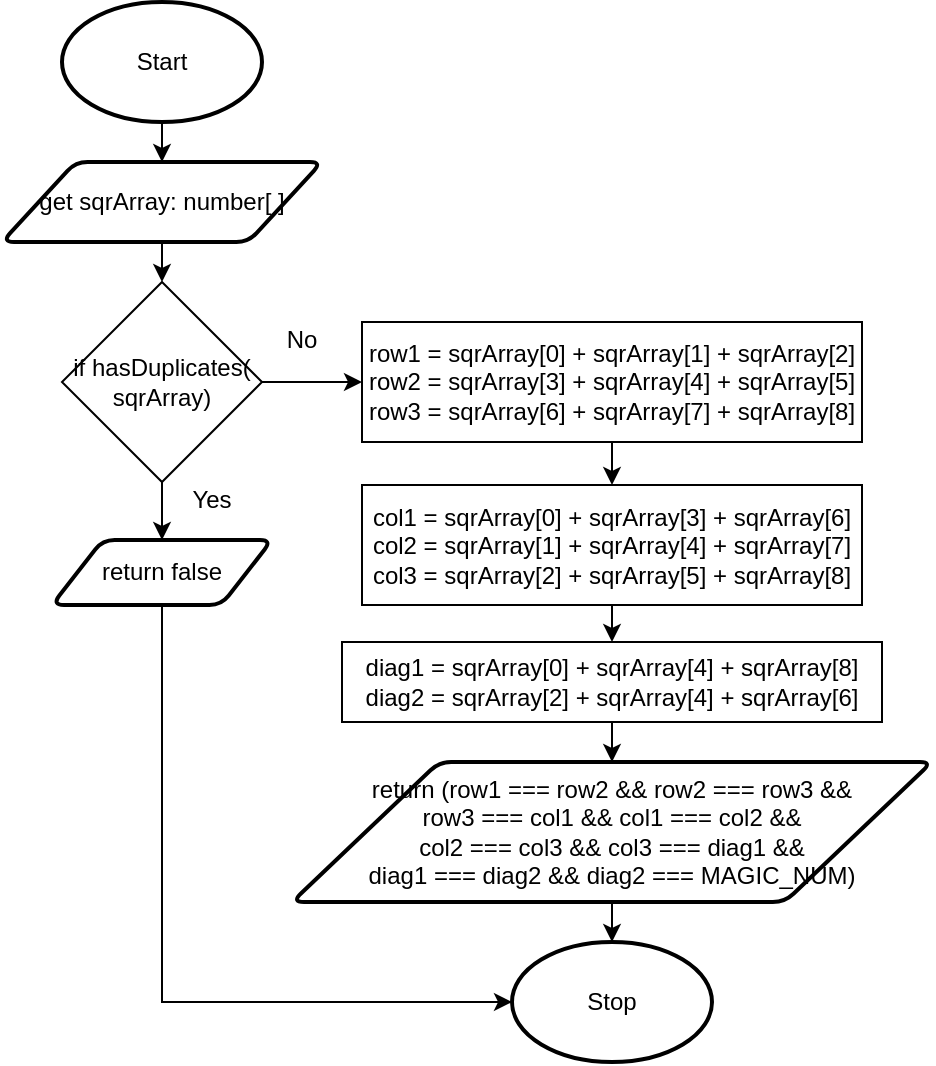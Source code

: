 <mxfile>
    <diagram id="q7JZCSy0gCoaakLFXjkL" name="Page-1">
        <mxGraphModel dx="1074" dy="709" grid="1" gridSize="10" guides="1" tooltips="1" connect="1" arrows="1" fold="1" page="1" pageScale="1" pageWidth="827" pageHeight="1169" math="0" shadow="0">
            <root>
                <mxCell id="0"/>
                <mxCell id="1" parent="0"/>
                <mxCell id="18" style="edgeStyle=none;html=1;exitX=0.5;exitY=1;exitDx=0;exitDy=0;exitPerimeter=0;entryX=0.5;entryY=0;entryDx=0;entryDy=0;" parent="1" source="19" target="21" edge="1">
                    <mxGeometry relative="1" as="geometry"/>
                </mxCell>
                <mxCell id="19" value="Start" style="strokeWidth=2;html=1;shape=mxgraph.flowchart.start_1;whiteSpace=wrap;" parent="1" vertex="1">
                    <mxGeometry x="130" y="40" width="100" height="60" as="geometry"/>
                </mxCell>
                <mxCell id="115" style="edgeStyle=none;html=1;exitX=0.5;exitY=1;exitDx=0;exitDy=0;entryX=0.5;entryY=0;entryDx=0;entryDy=0;" parent="1" source="21" target="114" edge="1">
                    <mxGeometry relative="1" as="geometry"/>
                </mxCell>
                <mxCell id="21" value="get sqrArray: number[ ]" style="shape=parallelogram;html=1;strokeWidth=2;perimeter=parallelogramPerimeter;whiteSpace=wrap;rounded=1;arcSize=12;size=0.23;" parent="1" vertex="1">
                    <mxGeometry x="100" y="120" width="160" height="40" as="geometry"/>
                </mxCell>
                <mxCell id="22" value="Stop" style="strokeWidth=2;html=1;shape=mxgraph.flowchart.start_1;whiteSpace=wrap;" parent="1" vertex="1">
                    <mxGeometry x="355" y="510" width="100" height="60" as="geometry"/>
                </mxCell>
                <mxCell id="130" style="edgeStyle=none;html=1;exitX=0.5;exitY=1;exitDx=0;exitDy=0;entryX=0.5;entryY=0;entryDx=0;entryDy=0;" parent="1" source="98" target="129" edge="1">
                    <mxGeometry relative="1" as="geometry"/>
                </mxCell>
                <mxCell id="98" value="&lt;span&gt;row1 = sqrArray[0] + sqrArray[1] + sqrArray[2]&lt;br&gt;row2 = sqrArray[3] + sqrArray[4] + sqrArray[5]&lt;br&gt;row3 = sqrArray[6] + sqrArray[7] + sqrArray[8]&lt;br&gt;&lt;/span&gt;" style="rounded=0;whiteSpace=wrap;html=1;" parent="1" vertex="1">
                    <mxGeometry x="280" y="200" width="250" height="60" as="geometry"/>
                </mxCell>
                <mxCell id="119" style="edgeStyle=none;html=1;exitX=1;exitY=0.5;exitDx=0;exitDy=0;entryX=0;entryY=0.5;entryDx=0;entryDy=0;" parent="1" source="114" target="98" edge="1">
                    <mxGeometry relative="1" as="geometry">
                        <mxPoint x="280" y="209" as="targetPoint"/>
                    </mxGeometry>
                </mxCell>
                <mxCell id="121" style="edgeStyle=none;html=1;exitX=0.5;exitY=1;exitDx=0;exitDy=0;entryX=0.5;entryY=0;entryDx=0;entryDy=0;" parent="1" source="114" target="120" edge="1">
                    <mxGeometry relative="1" as="geometry"/>
                </mxCell>
                <mxCell id="114" value="if hasDuplicates(&lt;br&gt;sqrArray)" style="rhombus;whiteSpace=wrap;html=1;" parent="1" vertex="1">
                    <mxGeometry x="130" y="180" width="100" height="100" as="geometry"/>
                </mxCell>
                <mxCell id="116" value="Yes" style="text;html=1;strokeColor=none;fillColor=none;align=center;verticalAlign=middle;whiteSpace=wrap;rounded=0;" parent="1" vertex="1">
                    <mxGeometry x="190" y="278.5" width="30" height="20" as="geometry"/>
                </mxCell>
                <mxCell id="117" value="No" style="text;html=1;strokeColor=none;fillColor=none;align=center;verticalAlign=middle;whiteSpace=wrap;rounded=0;" parent="1" vertex="1">
                    <mxGeometry x="240" y="199" width="20" height="20" as="geometry"/>
                </mxCell>
                <mxCell id="136" style="edgeStyle=none;html=1;exitX=0.5;exitY=1;exitDx=0;exitDy=0;entryX=0;entryY=0.5;entryDx=0;entryDy=0;entryPerimeter=0;rounded=0;" parent="1" source="120" target="22" edge="1">
                    <mxGeometry relative="1" as="geometry">
                        <Array as="points">
                            <mxPoint x="180" y="540"/>
                        </Array>
                    </mxGeometry>
                </mxCell>
                <mxCell id="120" value="return false" style="shape=parallelogram;html=1;strokeWidth=2;perimeter=parallelogramPerimeter;whiteSpace=wrap;rounded=1;arcSize=12;size=0.23;" parent="1" vertex="1">
                    <mxGeometry x="125" y="309" width="110" height="32.5" as="geometry"/>
                </mxCell>
                <mxCell id="132" style="edgeStyle=none;html=1;exitX=0.5;exitY=1;exitDx=0;exitDy=0;entryX=0.5;entryY=0;entryDx=0;entryDy=0;" parent="1" source="129" target="131" edge="1">
                    <mxGeometry relative="1" as="geometry"/>
                </mxCell>
                <mxCell id="129" value="&lt;span&gt;&lt;div&gt;col1 = sqrArray[0] + sqrArray[3] + sqrArray[6]&lt;/div&gt;&lt;div&gt;&lt;span&gt;col2 = sqrArray[1] + sqrArray[4] + sqrArray[7]&lt;/span&gt;&lt;/div&gt;&lt;div&gt;&lt;span&gt;col3 = sqrArray[2] + sqrArray[5] + sqrArray[8]&lt;/span&gt;&lt;/div&gt;&lt;/span&gt;" style="rounded=0;whiteSpace=wrap;html=1;" parent="1" vertex="1">
                    <mxGeometry x="280" y="281.5" width="250" height="60" as="geometry"/>
                </mxCell>
                <mxCell id="134" style="edgeStyle=none;html=1;exitX=0.5;exitY=1;exitDx=0;exitDy=0;entryX=0.5;entryY=0;entryDx=0;entryDy=0;" parent="1" source="131" target="133" edge="1">
                    <mxGeometry relative="1" as="geometry"/>
                </mxCell>
                <mxCell id="131" value="&lt;span&gt;diag1 = sqrArray[0] + sqrArray[4] + sqrArray[8]&lt;br&gt;diag2 = sqrArray[2] + sqrArray[4] + sqrArray[6]&lt;br&gt;&lt;/span&gt;" style="rounded=0;whiteSpace=wrap;html=1;" parent="1" vertex="1">
                    <mxGeometry x="270" y="360" width="270" height="40" as="geometry"/>
                </mxCell>
                <mxCell id="135" style="edgeStyle=none;html=1;exitX=0.5;exitY=1;exitDx=0;exitDy=0;entryX=0.5;entryY=0;entryDx=0;entryDy=0;entryPerimeter=0;" parent="1" source="133" target="22" edge="1">
                    <mxGeometry relative="1" as="geometry"/>
                </mxCell>
                <mxCell id="133" value="return (&lt;span&gt;row1 === row2 &amp;amp;&amp;amp;&amp;nbsp;&lt;/span&gt;&lt;span&gt;row2 === row3 &amp;amp;&amp;amp;&lt;br&gt;&lt;/span&gt;&lt;span&gt;row3 === col1 &amp;amp;&amp;amp;&amp;nbsp;&lt;/span&gt;&lt;span&gt;col1 === col2 &amp;amp;&amp;amp;&lt;br&gt;&lt;/span&gt;&lt;span&gt;col2 === col3 &amp;amp;&amp;amp;&amp;nbsp;&lt;/span&gt;&lt;span&gt;col3 === diag1 &amp;amp;&amp;amp;&lt;br&gt;&lt;/span&gt;&lt;span&gt;diag1 === diag2 &amp;amp;&amp;amp;&amp;nbsp;&lt;/span&gt;&lt;span&gt;diag2 === MAGIC_NUM)&lt;/span&gt;&lt;span&gt;&lt;br&gt;&lt;/span&gt;" style="shape=parallelogram;html=1;strokeWidth=2;perimeter=parallelogramPerimeter;whiteSpace=wrap;rounded=1;arcSize=12;size=0.23;" parent="1" vertex="1">
                    <mxGeometry x="245" y="420" width="320" height="70" as="geometry"/>
                </mxCell>
            </root>
        </mxGraphModel>
    </diagram>
</mxfile>